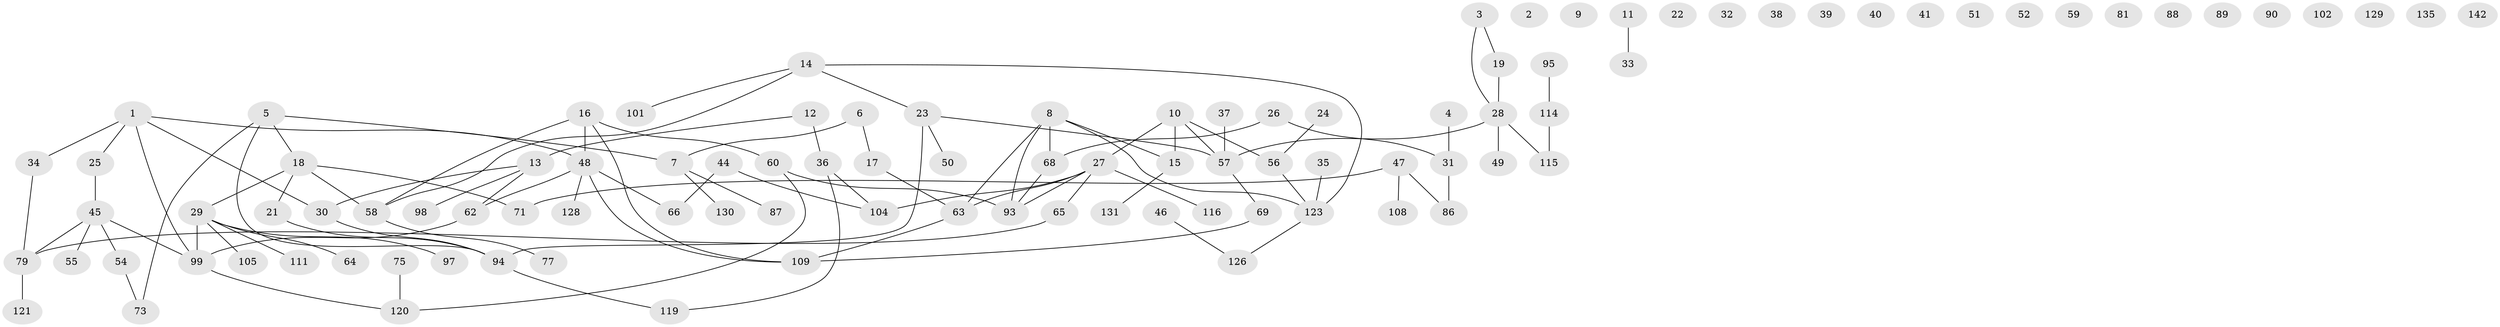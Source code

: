 // original degree distribution, {2: 0.2534246575342466, 0: 0.13013698630136986, 1: 0.2465753424657534, 4: 0.136986301369863, 3: 0.18493150684931506, 5: 0.04794520547945205}
// Generated by graph-tools (version 1.1) at 2025/41/03/06/25 10:41:23]
// undirected, 101 vertices, 106 edges
graph export_dot {
graph [start="1"]
  node [color=gray90,style=filled];
  1 [super="+80"];
  2;
  3 [super="+78"];
  4;
  5 [super="+139"];
  6 [super="+140"];
  7 [super="+20"];
  8 [super="+67"];
  9;
  10 [super="+53"];
  11 [super="+143"];
  12 [super="+43"];
  13 [super="+132"];
  14;
  15 [super="+42"];
  16 [super="+106"];
  17 [super="+84"];
  18 [super="+134"];
  19;
  21 [super="+103"];
  22;
  23 [super="+107"];
  24;
  25 [super="+85"];
  26 [super="+113"];
  27 [super="+138"];
  28 [super="+145"];
  29 [super="+146"];
  30 [super="+83"];
  31 [super="+141"];
  32;
  33;
  34;
  35;
  36 [super="+96"];
  37;
  38;
  39;
  40;
  41;
  44 [super="+91"];
  45 [super="+72"];
  46;
  47 [super="+70"];
  48 [super="+136"];
  49;
  50;
  51;
  52;
  54 [super="+82"];
  55;
  56 [super="+61"];
  57 [super="+76"];
  58 [super="+137"];
  59;
  60;
  62;
  63 [super="+127"];
  64;
  65;
  66;
  68 [super="+117"];
  69;
  71 [super="+74"];
  73 [super="+92"];
  75;
  77 [super="+100"];
  79;
  81;
  86 [super="+144"];
  87;
  88;
  89;
  90;
  93 [super="+124"];
  94 [super="+133"];
  95;
  97;
  98;
  99 [super="+112"];
  101;
  102;
  104;
  105;
  108;
  109 [super="+110"];
  111;
  114;
  115 [super="+118"];
  116;
  119;
  120 [super="+122"];
  121;
  123 [super="+125"];
  126;
  128;
  129;
  130;
  131;
  135;
  142;
  1 -- 30;
  1 -- 48;
  1 -- 34;
  1 -- 99;
  1 -- 25;
  3 -- 19;
  3 -- 28;
  4 -- 31;
  5 -- 73;
  5 -- 7;
  5 -- 94;
  5 -- 18;
  6 -- 7;
  6 -- 17;
  7 -- 87;
  7 -- 130;
  8 -- 123;
  8 -- 15;
  8 -- 93;
  8 -- 63;
  8 -- 68;
  10 -- 57;
  10 -- 15;
  10 -- 56;
  10 -- 27;
  11 -- 33;
  12 -- 36;
  12 -- 13;
  13 -- 62;
  13 -- 98;
  13 -- 30;
  14 -- 23;
  14 -- 58;
  14 -- 101;
  14 -- 123;
  15 -- 131;
  16 -- 109 [weight=2];
  16 -- 48;
  16 -- 58;
  16 -- 60;
  17 -- 63;
  18 -- 58;
  18 -- 71;
  18 -- 29;
  18 -- 21;
  19 -- 28;
  21 -- 94;
  23 -- 57;
  23 -- 94;
  23 -- 50;
  24 -- 56;
  25 -- 45;
  26 -- 31;
  26 -- 68;
  27 -- 116;
  27 -- 93;
  27 -- 65;
  27 -- 104;
  27 -- 63;
  28 -- 49;
  28 -- 115;
  28 -- 57;
  29 -- 97;
  29 -- 105;
  29 -- 111;
  29 -- 64;
  29 -- 99;
  30 -- 94;
  31 -- 86;
  34 -- 79;
  35 -- 123;
  36 -- 119;
  36 -- 104;
  37 -- 57;
  44 -- 66;
  44 -- 104;
  45 -- 79;
  45 -- 55;
  45 -- 99;
  45 -- 54;
  46 -- 126;
  47 -- 108;
  47 -- 86;
  47 -- 71;
  48 -- 66;
  48 -- 109;
  48 -- 128;
  48 -- 62;
  54 -- 73;
  56 -- 123;
  57 -- 69;
  58 -- 77;
  60 -- 93;
  60 -- 120;
  62 -- 99;
  63 -- 109;
  65 -- 79;
  68 -- 93;
  69 -- 109;
  75 -- 120 [weight=2];
  79 -- 121;
  94 -- 119;
  95 -- 114;
  99 -- 120;
  114 -- 115;
  123 -- 126;
}
